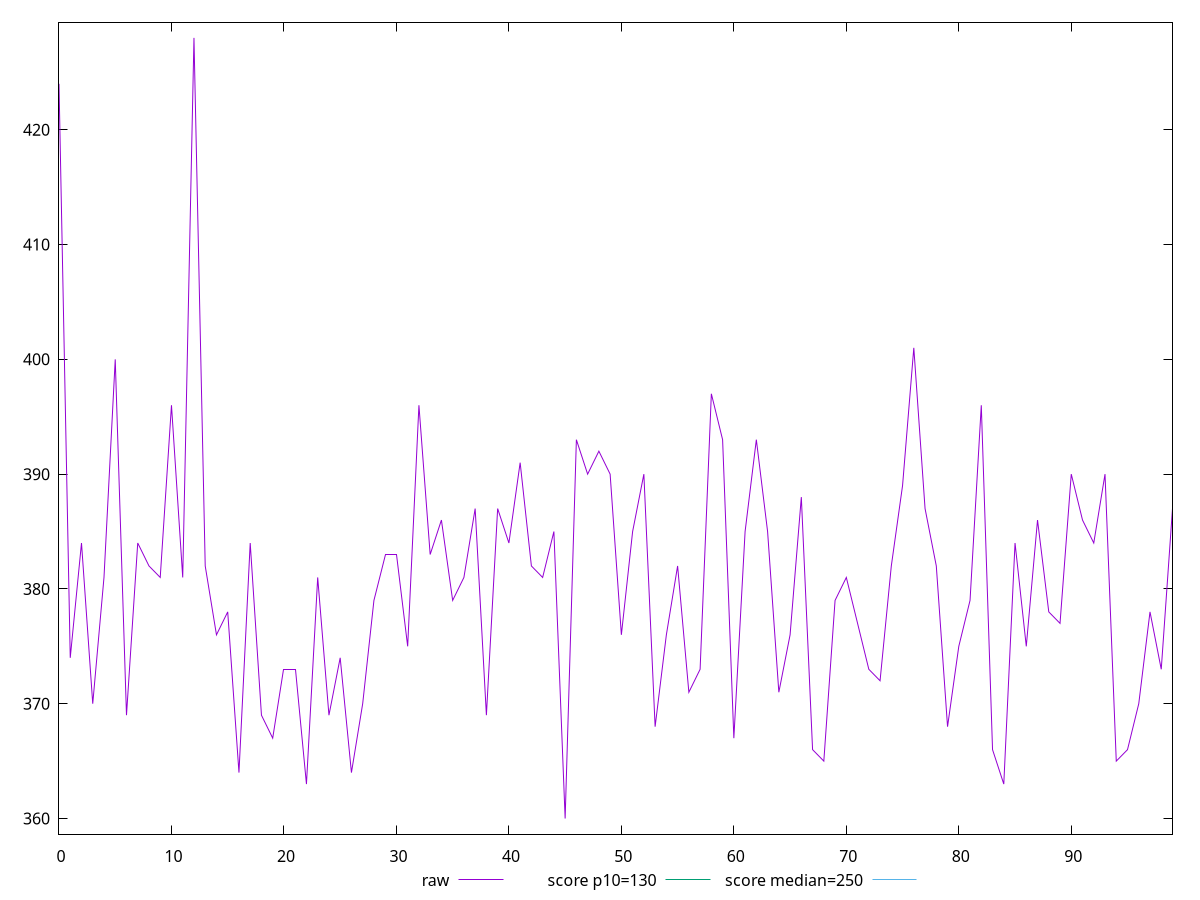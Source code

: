 reset

$raw <<EOF
0 424
1 374
2 384
3 370
4 381
5 400
6 369
7 384
8 382
9 381
10 396
11 381
12 428
13 382
14 376
15 378
16 364
17 384
18 369
19 367
20 373
21 373
22 363
23 381
24 369
25 374
26 364
27 370
28 379
29 383
30 383
31 375
32 396
33 383
34 386
35 379
36 381
37 387
38 369
39 387
40 384
41 391
42 382
43 381
44 385
45 360
46 393
47 390
48 392
49 390
50 376
51 385
52 390
53 368
54 376
55 382
56 371
57 373
58 397
59 393
60 367
61 385
62 393
63 385
64 371
65 376
66 388
67 366
68 365
69 379
70 381
71 377
72 373
73 372
74 382
75 389
76 401
77 387
78 382
79 368
80 375
81 379
82 396
83 366
84 363
85 384
86 375
87 386
88 378
89 377
90 390
91 386
92 384
93 390
94 365
95 366
96 370
97 378
98 373
99 387
EOF

set key outside below
set xrange [0:99]
set yrange [358.64:429.36]
set trange [358.64:429.36]
set terminal svg size 640, 500 enhanced background rgb 'white'
set output "reports/report_00030_2021-02-24T20-42-31.540Z/max-potential-fid/samples/music/raw/values.svg"

plot $raw title "raw" with line, \
     130 title "score p10=130", \
     250 title "score median=250"

reset
